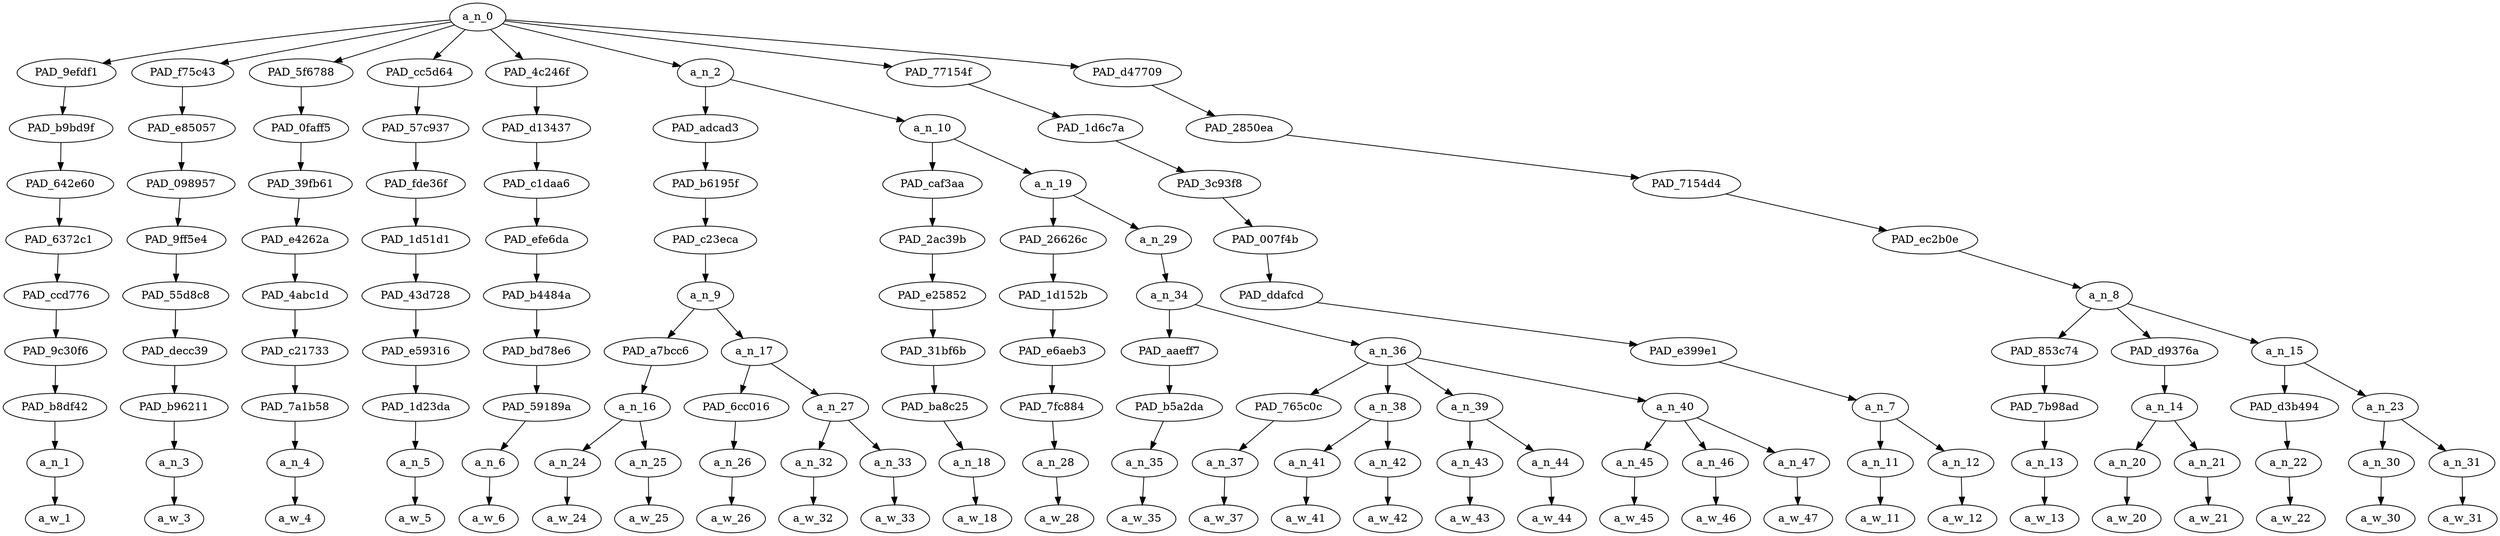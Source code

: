 strict digraph "" {
	a_n_0	[div_dir=1,
		index=0,
		level=9,
		pos="15.646484375,9!",
		text_span="[0, 1, 2, 3, 4, 5, 6, 7, 8, 9, 10, 11, 12, 13, 14, 15, 16, 17, 18, 19, 20, 21, 22, 23, 24, 25, 26, 27, 28]",
		value=1.00000001];
	PAD_9efdf1	[div_dir=1,
		index=0,
		level=8,
		pos="0.0,8!",
		text_span="[0]",
		value=0.09051163];
	a_n_0 -> PAD_9efdf1;
	PAD_f75c43	[div_dir=-1,
		index=2,
		level=8,
		pos="17.0,8!",
		text_span="[17]",
		value=0.03079165];
	a_n_0 -> PAD_f75c43;
	PAD_5f6788	[div_dir=1,
		index=3,
		level=8,
		pos="18.0,8!",
		text_span="[18]",
		value=0.03653242];
	a_n_0 -> PAD_5f6788;
	PAD_cc5d64	[div_dir=-1,
		index=4,
		level=8,
		pos="19.0,8!",
		text_span="[19]",
		value=0.03660199];
	a_n_0 -> PAD_cc5d64;
	PAD_4c246f	[div_dir=-1,
		index=5,
		level=8,
		pos="20.0,8!",
		text_span="[20]",
		value=0.04007074];
	a_n_0 -> PAD_4c246f;
	a_n_2	[div_dir=1,
		index=1,
		level=8,
		pos="4.921875,8!",
		text_span="[1, 2, 3, 4, 5, 6, 7, 8, 9, 10, 11, 12, 13, 14, 15, 16]",
		value=0.31507118];
	a_n_0 -> a_n_2;
	PAD_77154f	[div_dir=1,
		index=6,
		level=8,
		pos="21.5,8!",
		text_span="[21, 22]",
		value=0.28168882];
	a_n_0 -> PAD_77154f;
	PAD_d47709	[div_dir=1,
		index=7,
		level=8,
		pos="24.75,8!",
		text_span="[23, 24, 25, 26, 27, 28]",
		value=0.16829539];
	a_n_0 -> PAD_d47709;
	PAD_b9bd9f	[div_dir=1,
		index=0,
		level=7,
		pos="0.0,7!",
		text_span="[0]",
		value=0.09051163];
	PAD_9efdf1 -> PAD_b9bd9f;
	PAD_642e60	[div_dir=1,
		index=0,
		level=6,
		pos="0.0,6!",
		text_span="[0]",
		value=0.09051163];
	PAD_b9bd9f -> PAD_642e60;
	PAD_6372c1	[div_dir=1,
		index=0,
		level=5,
		pos="0.0,5!",
		text_span="[0]",
		value=0.09051163];
	PAD_642e60 -> PAD_6372c1;
	PAD_ccd776	[div_dir=1,
		index=0,
		level=4,
		pos="0.0,4!",
		text_span="[0]",
		value=0.09051163];
	PAD_6372c1 -> PAD_ccd776;
	PAD_9c30f6	[div_dir=1,
		index=0,
		level=3,
		pos="0.0,3!",
		text_span="[0]",
		value=0.09051163];
	PAD_ccd776 -> PAD_9c30f6;
	PAD_b8df42	[div_dir=1,
		index=0,
		level=2,
		pos="0.0,2!",
		text_span="[0]",
		value=0.09051163];
	PAD_9c30f6 -> PAD_b8df42;
	a_n_1	[div_dir=1,
		index=0,
		level=1,
		pos="0.0,1!",
		text_span="[0]",
		value=0.09051163];
	PAD_b8df42 -> a_n_1;
	a_w_1	[div_dir=0,
		index=0,
		level=0,
		pos="0,0!",
		text_span="[0]",
		value=lmfao];
	a_n_1 -> a_w_1;
	PAD_e85057	[div_dir=-1,
		index=3,
		level=7,
		pos="17.0,7!",
		text_span="[17]",
		value=0.03079165];
	PAD_f75c43 -> PAD_e85057;
	PAD_098957	[div_dir=-1,
		index=4,
		level=6,
		pos="17.0,6!",
		text_span="[17]",
		value=0.03079165];
	PAD_e85057 -> PAD_098957;
	PAD_9ff5e4	[div_dir=-1,
		index=5,
		level=5,
		pos="17.0,5!",
		text_span="[17]",
		value=0.03079165];
	PAD_098957 -> PAD_9ff5e4;
	PAD_55d8c8	[div_dir=-1,
		index=5,
		level=4,
		pos="17.0,4!",
		text_span="[17]",
		value=0.03079165];
	PAD_9ff5e4 -> PAD_55d8c8;
	PAD_decc39	[div_dir=-1,
		index=7,
		level=3,
		pos="17.0,3!",
		text_span="[17]",
		value=0.03079165];
	PAD_55d8c8 -> PAD_decc39;
	PAD_b96211	[div_dir=-1,
		index=11,
		level=2,
		pos="17.0,2!",
		text_span="[17]",
		value=0.03079165];
	PAD_decc39 -> PAD_b96211;
	a_n_3	[div_dir=-1,
		index=17,
		level=1,
		pos="17.0,1!",
		text_span="[17]",
		value=0.03079165];
	PAD_b96211 -> a_n_3;
	a_w_3	[div_dir=0,
		index=17,
		level=0,
		pos="17,0!",
		text_span="[17]",
		value=😭];
	a_n_3 -> a_w_3;
	PAD_0faff5	[div_dir=1,
		index=4,
		level=7,
		pos="18.0,7!",
		text_span="[18]",
		value=0.03653242];
	PAD_5f6788 -> PAD_0faff5;
	PAD_39fb61	[div_dir=1,
		index=5,
		level=6,
		pos="18.0,6!",
		text_span="[18]",
		value=0.03653242];
	PAD_0faff5 -> PAD_39fb61;
	PAD_e4262a	[div_dir=1,
		index=6,
		level=5,
		pos="18.0,5!",
		text_span="[18]",
		value=0.03653242];
	PAD_39fb61 -> PAD_e4262a;
	PAD_4abc1d	[div_dir=1,
		index=6,
		level=4,
		pos="18.0,4!",
		text_span="[18]",
		value=0.03653242];
	PAD_e4262a -> PAD_4abc1d;
	PAD_c21733	[div_dir=1,
		index=8,
		level=3,
		pos="18.0,3!",
		text_span="[18]",
		value=0.03653242];
	PAD_4abc1d -> PAD_c21733;
	PAD_7a1b58	[div_dir=1,
		index=12,
		level=2,
		pos="18.0,2!",
		text_span="[18]",
		value=0.03653242];
	PAD_c21733 -> PAD_7a1b58;
	a_n_4	[div_dir=1,
		index=18,
		level=1,
		pos="18.0,1!",
		text_span="[18]",
		value=0.03653242];
	PAD_7a1b58 -> a_n_4;
	a_w_4	[div_dir=0,
		index=18,
		level=0,
		pos="18,0!",
		text_span="[18]",
		value=😭1];
	a_n_4 -> a_w_4;
	PAD_57c937	[div_dir=-1,
		index=5,
		level=7,
		pos="19.0,7!",
		text_span="[19]",
		value=0.03660199];
	PAD_cc5d64 -> PAD_57c937;
	PAD_fde36f	[div_dir=-1,
		index=6,
		level=6,
		pos="19.0,6!",
		text_span="[19]",
		value=0.03660199];
	PAD_57c937 -> PAD_fde36f;
	PAD_1d51d1	[div_dir=-1,
		index=7,
		level=5,
		pos="19.0,5!",
		text_span="[19]",
		value=0.03660199];
	PAD_fde36f -> PAD_1d51d1;
	PAD_43d728	[div_dir=-1,
		index=7,
		level=4,
		pos="19.0,4!",
		text_span="[19]",
		value=0.03660199];
	PAD_1d51d1 -> PAD_43d728;
	PAD_e59316	[div_dir=-1,
		index=9,
		level=3,
		pos="19.0,3!",
		text_span="[19]",
		value=0.03660199];
	PAD_43d728 -> PAD_e59316;
	PAD_1d23da	[div_dir=-1,
		index=13,
		level=2,
		pos="19.0,2!",
		text_span="[19]",
		value=0.03660199];
	PAD_e59316 -> PAD_1d23da;
	a_n_5	[div_dir=-1,
		index=19,
		level=1,
		pos="19.0,1!",
		text_span="[19]",
		value=0.03660199];
	PAD_1d23da -> a_n_5;
	a_w_5	[div_dir=0,
		index=19,
		level=0,
		pos="19,0!",
		text_span="[19]",
		value=😭2];
	a_n_5 -> a_w_5;
	PAD_d13437	[div_dir=-1,
		index=6,
		level=7,
		pos="20.0,7!",
		text_span="[20]",
		value=0.04007074];
	PAD_4c246f -> PAD_d13437;
	PAD_c1daa6	[div_dir=-1,
		index=7,
		level=6,
		pos="20.0,6!",
		text_span="[20]",
		value=0.04007074];
	PAD_d13437 -> PAD_c1daa6;
	PAD_efe6da	[div_dir=-1,
		index=8,
		level=5,
		pos="20.0,5!",
		text_span="[20]",
		value=0.04007074];
	PAD_c1daa6 -> PAD_efe6da;
	PAD_b4484a	[div_dir=-1,
		index=8,
		level=4,
		pos="20.0,4!",
		text_span="[20]",
		value=0.04007074];
	PAD_efe6da -> PAD_b4484a;
	PAD_bd78e6	[div_dir=-1,
		index=10,
		level=3,
		pos="20.0,3!",
		text_span="[20]",
		value=0.04007074];
	PAD_b4484a -> PAD_bd78e6;
	PAD_59189a	[div_dir=-1,
		index=14,
		level=2,
		pos="20.0,2!",
		text_span="[20]",
		value=0.04007074];
	PAD_bd78e6 -> PAD_59189a;
	a_n_6	[div_dir=-1,
		index=20,
		level=1,
		pos="20.0,1!",
		text_span="[20]",
		value=0.04007074];
	PAD_59189a -> a_n_6;
	a_w_6	[div_dir=0,
		index=20,
		level=0,
		pos="20,0!",
		text_span="[20]",
		value=😭3];
	a_n_6 -> a_w_6;
	PAD_adcad3	[div_dir=1,
		index=1,
		level=7,
		pos="2.625,7!",
		text_span="[1, 2, 3, 4, 5]",
		value=0.10126497];
	a_n_2 -> PAD_adcad3;
	a_n_10	[div_dir=1,
		index=2,
		level=7,
		pos="7.21875,7!",
		text_span="[6, 7, 8, 9, 10, 11, 12, 13, 14, 15, 16]",
		value=0.21378765];
	a_n_2 -> a_n_10;
	PAD_b6195f	[div_dir=1,
		index=1,
		level=6,
		pos="2.625,6!",
		text_span="[1, 2, 3, 4, 5]",
		value=0.10126497];
	PAD_adcad3 -> PAD_b6195f;
	PAD_c23eca	[div_dir=1,
		index=1,
		level=5,
		pos="2.625,5!",
		text_span="[1, 2, 3, 4, 5]",
		value=0.10126497];
	PAD_b6195f -> PAD_c23eca;
	a_n_9	[div_dir=1,
		index=1,
		level=4,
		pos="2.625,4!",
		text_span="[1, 2, 3, 4, 5]",
		value=0.10126497];
	PAD_c23eca -> a_n_9;
	PAD_a7bcc6	[div_dir=1,
		index=1,
		level=3,
		pos="1.5,3!",
		text_span="[1, 2]",
		value=0.04445360];
	a_n_9 -> PAD_a7bcc6;
	a_n_17	[div_dir=-1,
		index=2,
		level=3,
		pos="3.75,3!",
		text_span="[3, 4, 5]",
		value=0.05679626];
	a_n_9 -> a_n_17;
	a_n_16	[div_dir=1,
		index=1,
		level=2,
		pos="1.5,2!",
		text_span="[1, 2]",
		value=0.04445360];
	PAD_a7bcc6 -> a_n_16;
	a_n_24	[div_dir=1,
		index=1,
		level=1,
		pos="1.0,1!",
		text_span="[1]",
		value=0.01874567];
	a_n_16 -> a_n_24;
	a_n_25	[div_dir=1,
		index=2,
		level=1,
		pos="2.0,1!",
		text_span="[2]",
		value=0.02561761];
	a_n_16 -> a_n_25;
	a_w_24	[div_dir=0,
		index=1,
		level=0,
		pos="1,0!",
		text_span="[1]",
		value=the];
	a_n_24 -> a_w_24;
	a_w_25	[div_dir=0,
		index=2,
		level=0,
		pos="2,0!",
		text_span="[2]",
		value=passenger];
	a_n_25 -> a_w_25;
	PAD_6cc016	[div_dir=1,
		index=2,
		level=2,
		pos="3.0,2!",
		text_span="[3]",
		value=0.01889026];
	a_n_17 -> PAD_6cc016;
	a_n_27	[div_dir=-1,
		index=3,
		level=2,
		pos="4.5,2!",
		text_span="[4, 5]",
		value=0.03785425];
	a_n_17 -> a_n_27;
	a_n_26	[div_dir=1,
		index=3,
		level=1,
		pos="3.0,1!",
		text_span="[3]",
		value=0.01889026];
	PAD_6cc016 -> a_n_26;
	a_w_26	[div_dir=0,
		index=3,
		level=0,
		pos="3,0!",
		text_span="[3]",
		value=in];
	a_n_26 -> a_w_26;
	a_n_32	[div_dir=1,
		index=4,
		level=1,
		pos="4.0,1!",
		text_span="[4]",
		value=0.01776090];
	a_n_27 -> a_n_32;
	a_n_33	[div_dir=-1,
		index=5,
		level=1,
		pos="5.0,1!",
		text_span="[5]",
		value=0.02002086];
	a_n_27 -> a_n_33;
	a_w_32	[div_dir=0,
		index=4,
		level=0,
		pos="4,0!",
		text_span="[4]",
		value=they];
	a_n_32 -> a_w_32;
	a_w_33	[div_dir=0,
		index=5,
		level=0,
		pos="5,0!",
		text_span="[5]",
		value=car];
	a_n_33 -> a_w_33;
	PAD_caf3aa	[div_dir=-1,
		index=2,
		level=6,
		pos="6.0,6!",
		text_span="[6]",
		value=0.01701608];
	a_n_10 -> PAD_caf3aa;
	a_n_19	[div_dir=1,
		index=3,
		level=6,
		pos="8.4375,6!",
		text_span="[7, 8, 9, 10, 11, 12, 13, 14, 15, 16]",
		value=0.19675931];
	a_n_10 -> a_n_19;
	PAD_2ac39b	[div_dir=-1,
		index=2,
		level=5,
		pos="6.0,5!",
		text_span="[6]",
		value=0.01701608];
	PAD_caf3aa -> PAD_2ac39b;
	PAD_e25852	[div_dir=-1,
		index=2,
		level=4,
		pos="6.0,4!",
		text_span="[6]",
		value=0.01701608];
	PAD_2ac39b -> PAD_e25852;
	PAD_31bf6b	[div_dir=-1,
		index=3,
		level=3,
		pos="6.0,3!",
		text_span="[6]",
		value=0.01701608];
	PAD_e25852 -> PAD_31bf6b;
	PAD_ba8c25	[div_dir=-1,
		index=4,
		level=2,
		pos="6.0,2!",
		text_span="[6]",
		value=0.01701608];
	PAD_31bf6b -> PAD_ba8c25;
	a_n_18	[div_dir=-1,
		index=6,
		level=1,
		pos="6.0,1!",
		text_span="[6]",
		value=0.01701608];
	PAD_ba8c25 -> a_n_18;
	a_w_18	[div_dir=0,
		index=6,
		level=0,
		pos="6,0!",
		text_span="[6]",
		value=is];
	a_n_18 -> a_w_18;
	PAD_26626c	[div_dir=1,
		index=3,
		level=5,
		pos="7.0,5!",
		text_span="[7]",
		value=0.01636164];
	a_n_19 -> PAD_26626c;
	a_n_29	[div_dir=1,
		index=4,
		level=5,
		pos="9.875,5!",
		text_span="[8, 9, 10, 11, 12, 13, 14, 15, 16]",
		value=0.18037894];
	a_n_19 -> a_n_29;
	PAD_1d152b	[div_dir=1,
		index=3,
		level=4,
		pos="7.0,4!",
		text_span="[7]",
		value=0.01636164];
	PAD_26626c -> PAD_1d152b;
	PAD_e6aeb3	[div_dir=1,
		index=4,
		level=3,
		pos="7.0,3!",
		text_span="[7]",
		value=0.01636164];
	PAD_1d152b -> PAD_e6aeb3;
	PAD_7fc884	[div_dir=1,
		index=5,
		level=2,
		pos="7.0,2!",
		text_span="[7]",
		value=0.01636164];
	PAD_e6aeb3 -> PAD_7fc884;
	a_n_28	[div_dir=1,
		index=7,
		level=1,
		pos="7.0,1!",
		text_span="[7]",
		value=0.01636164];
	PAD_7fc884 -> a_n_28;
	a_w_28	[div_dir=0,
		index=7,
		level=0,
		pos="7,0!",
		text_span="[7]",
		value=trying];
	a_n_28 -> a_w_28;
	a_n_34	[div_dir=1,
		index=4,
		level=4,
		pos="9.875,4!",
		text_span="[8, 9, 10, 11, 12, 13, 14, 15, 16]",
		value=0.18036821];
	a_n_29 -> a_n_34;
	PAD_aaeff7	[div_dir=-1,
		index=5,
		level=3,
		pos="8.0,3!",
		text_span="[8]",
		value=0.01427139];
	a_n_34 -> PAD_aaeff7;
	a_n_36	[div_dir=1,
		index=6,
		level=3,
		pos="11.75,3!",
		text_span="[9, 10, 11, 12, 13, 14, 15, 16]",
		value=0.16608610];
	a_n_34 -> a_n_36;
	PAD_b5a2da	[div_dir=-1,
		index=6,
		level=2,
		pos="8.0,2!",
		text_span="[8]",
		value=0.01427139];
	PAD_aaeff7 -> PAD_b5a2da;
	a_n_35	[div_dir=-1,
		index=8,
		level=1,
		pos="8.0,1!",
		text_span="[8]",
		value=0.01427139];
	PAD_b5a2da -> a_n_35;
	a_w_35	[div_dir=0,
		index=8,
		level=0,
		pos="8,0!",
		text_span="[8]",
		value=to];
	a_n_35 -> a_w_35;
	PAD_765c0c	[div_dir=1,
		index=7,
		level=2,
		pos="9.0,2!",
		text_span="[9]",
		value=0.01956544];
	a_n_36 -> PAD_765c0c;
	a_n_38	[div_dir=-1,
		index=8,
		level=2,
		pos="10.5,2!",
		text_span="[10, 11]",
		value=0.04135710];
	a_n_36 -> a_n_38;
	a_n_39	[div_dir=-1,
		index=9,
		level=2,
		pos="12.5,2!",
		text_span="[12, 13]",
		value=0.03723633];
	a_n_36 -> a_n_39;
	a_n_40	[div_dir=1,
		index=10,
		level=2,
		pos="15.0,2!",
		text_span="[14, 15, 16]",
		value=0.06790012];
	a_n_36 -> a_n_40;
	a_n_37	[div_dir=1,
		index=9,
		level=1,
		pos="9.0,1!",
		text_span="[9]",
		value=0.01956544];
	PAD_765c0c -> a_n_37;
	a_w_37	[div_dir=0,
		index=9,
		level=0,
		pos="9,0!",
		text_span="[9]",
		value=file];
	a_n_37 -> a_w_37;
	a_n_41	[div_dir=-1,
		index=10,
		level=1,
		pos="10.0,1!",
		text_span="[10]",
		value=0.01595783];
	a_n_38 -> a_n_41;
	a_n_42	[div_dir=-1,
		index=11,
		level=1,
		pos="11.0,1!",
		text_span="[11]",
		value=0.02535987];
	a_n_38 -> a_n_42;
	a_w_41	[div_dir=0,
		index=10,
		level=0,
		pos="10,0!",
		text_span="[10]",
		value=another];
	a_n_41 -> a_w_41;
	a_w_42	[div_dir=0,
		index=11,
		level=0,
		pos="11,0!",
		text_span="[11]",
		value=claim];
	a_n_42 -> a_w_42;
	a_n_43	[div_dir=1,
		index=12,
		level=1,
		pos="12.0,1!",
		text_span="[12]",
		value=0.01723929];
	a_n_39 -> a_n_43;
	a_n_44	[div_dir=-1,
		index=13,
		level=1,
		pos="13.0,1!",
		text_span="[13]",
		value=0.01998772];
	a_n_39 -> a_n_44;
	a_w_43	[div_dir=0,
		index=12,
		level=0,
		pos="12,0!",
		text_span="[12]",
		value=in1];
	a_n_43 -> a_w_43;
	a_w_44	[div_dir=0,
		index=13,
		level=0,
		pos="13,0!",
		text_span="[13]",
		value=they1];
	a_n_44 -> a_w_44;
	a_n_45	[div_dir=1,
		index=14,
		level=1,
		pos="14.0,1!",
		text_span="[14]",
		value=0.02705870];
	a_n_40 -> a_n_45;
	a_n_46	[div_dir=-1,
		index=15,
		level=1,
		pos="15.0,1!",
		text_span="[15]",
		value=0.01996442];
	a_n_40 -> a_n_46;
	a_n_47	[div_dir=1,
		index=16,
		level=1,
		pos="16.0,1!",
		text_span="[16]",
		value=0.02082833];
	a_n_40 -> a_n_47;
	a_w_45	[div_dir=0,
		index=14,
		level=0,
		pos="14,0!",
		text_span="[14]",
		value=neck];
	a_n_45 -> a_w_45;
	a_w_46	[div_dir=0,
		index=15,
		level=0,
		pos="15,0!",
		text_span="[15]",
		value=and];
	a_n_46 -> a_w_46;
	a_w_47	[div_dir=0,
		index=16,
		level=0,
		pos="16,0!",
		text_span="[16]",
		value=back];
	a_n_47 -> a_w_47;
	PAD_1d6c7a	[div_dir=1,
		index=7,
		level=7,
		pos="21.5,7!",
		text_span="[21, 22]",
		value=0.28168882];
	PAD_77154f -> PAD_1d6c7a;
	PAD_3c93f8	[div_dir=1,
		index=8,
		level=6,
		pos="21.5,6!",
		text_span="[21, 22]",
		value=0.28168882];
	PAD_1d6c7a -> PAD_3c93f8;
	PAD_007f4b	[div_dir=1,
		index=9,
		level=5,
		pos="21.5,5!",
		text_span="[21, 22]",
		value=0.28168882];
	PAD_3c93f8 -> PAD_007f4b;
	PAD_ddafcd	[div_dir=1,
		index=9,
		level=4,
		pos="21.5,4!",
		text_span="[21, 22]",
		value=0.28168882];
	PAD_007f4b -> PAD_ddafcd;
	PAD_e399e1	[div_dir=1,
		index=11,
		level=3,
		pos="21.5,3!",
		text_span="[21, 22]",
		value=0.28168882];
	PAD_ddafcd -> PAD_e399e1;
	a_n_7	[div_dir=1,
		index=15,
		level=2,
		pos="21.5,2!",
		text_span="[21, 22]",
		value=0.28168882];
	PAD_e399e1 -> a_n_7;
	a_n_11	[div_dir=1,
		index=21,
		level=1,
		pos="21.0,1!",
		text_span="[21]",
		value=0.05254828];
	a_n_7 -> a_n_11;
	a_n_12	[div_dir=1,
		index=22,
		level=1,
		pos="22.0,1!",
		text_span="[22]",
		value=0.22832239];
	a_n_7 -> a_n_12;
	a_w_11	[div_dir=0,
		index=21,
		level=0,
		pos="21,0!",
		text_span="[21]",
		value=u];
	a_n_11 -> a_w_11;
	a_w_12	[div_dir=0,
		index=22,
		level=0,
		pos="22,0!",
		text_span="[22]",
		value=niggers];
	a_n_12 -> a_w_12;
	PAD_2850ea	[div_dir=1,
		index=8,
		level=7,
		pos="24.75,7!",
		text_span="[23, 24, 25, 26, 27, 28]",
		value=0.16829539];
	PAD_d47709 -> PAD_2850ea;
	PAD_7154d4	[div_dir=1,
		index=9,
		level=6,
		pos="24.75,6!",
		text_span="[23, 24, 25, 26, 27, 28]",
		value=0.16829539];
	PAD_2850ea -> PAD_7154d4;
	PAD_ec2b0e	[div_dir=1,
		index=10,
		level=5,
		pos="24.75,5!",
		text_span="[23, 24, 25, 26, 27, 28]",
		value=0.16829539];
	PAD_7154d4 -> PAD_ec2b0e;
	a_n_8	[div_dir=1,
		index=10,
		level=4,
		pos="24.75,4!",
		text_span="[23, 24, 25, 26, 27, 28]",
		value=0.16829539];
	PAD_ec2b0e -> a_n_8;
	PAD_853c74	[div_dir=1,
		index=12,
		level=3,
		pos="23.0,3!",
		text_span="[23]",
		value=0.02641519];
	a_n_8 -> PAD_853c74;
	PAD_d9376a	[div_dir=-1,
		index=13,
		level=3,
		pos="24.5,3!",
		text_span="[24, 25]",
		value=0.06068476];
	a_n_8 -> PAD_d9376a;
	a_n_15	[div_dir=1,
		index=14,
		level=3,
		pos="26.75,3!",
		text_span="[26, 27, 28]",
		value=0.08107186];
	a_n_8 -> a_n_15;
	PAD_7b98ad	[div_dir=1,
		index=16,
		level=2,
		pos="23.0,2!",
		text_span="[23]",
		value=0.02641519];
	PAD_853c74 -> PAD_7b98ad;
	a_n_13	[div_dir=1,
		index=23,
		level=1,
		pos="23.0,1!",
		text_span="[23]",
		value=0.02641519];
	PAD_7b98ad -> a_n_13;
	a_w_13	[div_dir=0,
		index=23,
		level=0,
		pos="23,0!",
		text_span="[23]",
		value=are];
	a_n_13 -> a_w_13;
	a_n_14	[div_dir=-1,
		index=17,
		level=2,
		pos="24.5,2!",
		text_span="[24, 25]",
		value=0.06068476];
	PAD_d9376a -> a_n_14;
	a_n_20	[div_dir=1,
		index=24,
		level=1,
		pos="24.0,1!",
		text_span="[24]",
		value=0.01879819];
	a_n_14 -> a_n_20;
	a_n_21	[div_dir=-1,
		index=25,
		level=1,
		pos="25.0,1!",
		text_span="[25]",
		value=0.04186013];
	a_n_14 -> a_n_21;
	a_w_20	[div_dir=0,
		index=24,
		level=0,
		pos="24,0!",
		text_span="[24]",
		value=so];
	a_n_20 -> a_w_20;
	a_w_21	[div_dir=0,
		index=25,
		level=0,
		pos="25,0!",
		text_span="[25]",
		value=predictable];
	a_n_21 -> a_w_21;
	PAD_d3b494	[div_dir=1,
		index=18,
		level=2,
		pos="26.0,2!",
		text_span="[26]",
		value=0.02111920];
	a_n_15 -> PAD_d3b494;
	a_n_23	[div_dir=1,
		index=19,
		level=2,
		pos="27.5,2!",
		text_span="[27, 28]",
		value=0.05976335];
	a_n_15 -> a_n_23;
	a_n_22	[div_dir=1,
		index=26,
		level=1,
		pos="26.0,1!",
		text_span="[26]",
		value=0.02111920];
	PAD_d3b494 -> a_n_22;
	a_w_22	[div_dir=0,
		index=26,
		level=0,
		pos="26,0!",
		text_span="[26]",
		value=make];
	a_n_22 -> a_w_22;
	a_n_30	[div_dir=-1,
		index=27,
		level=1,
		pos="27.0,1!",
		text_span="[27]",
		value=0.02594400];
	a_n_23 -> a_n_30;
	a_n_31	[div_dir=1,
		index=28,
		level=1,
		pos="28.0,1!",
		text_span="[28]",
		value=0.03361106];
	a_n_23 -> a_n_31;
	a_w_30	[div_dir=0,
		index=27,
		level=0,
		pos="27,0!",
		text_span="[27]",
		value=me];
	a_n_30 -> a_w_30;
	a_w_31	[div_dir=0,
		index=28,
		level=0,
		pos="28,0!",
		text_span="[28]",
		value=sick];
	a_n_31 -> a_w_31;
}
